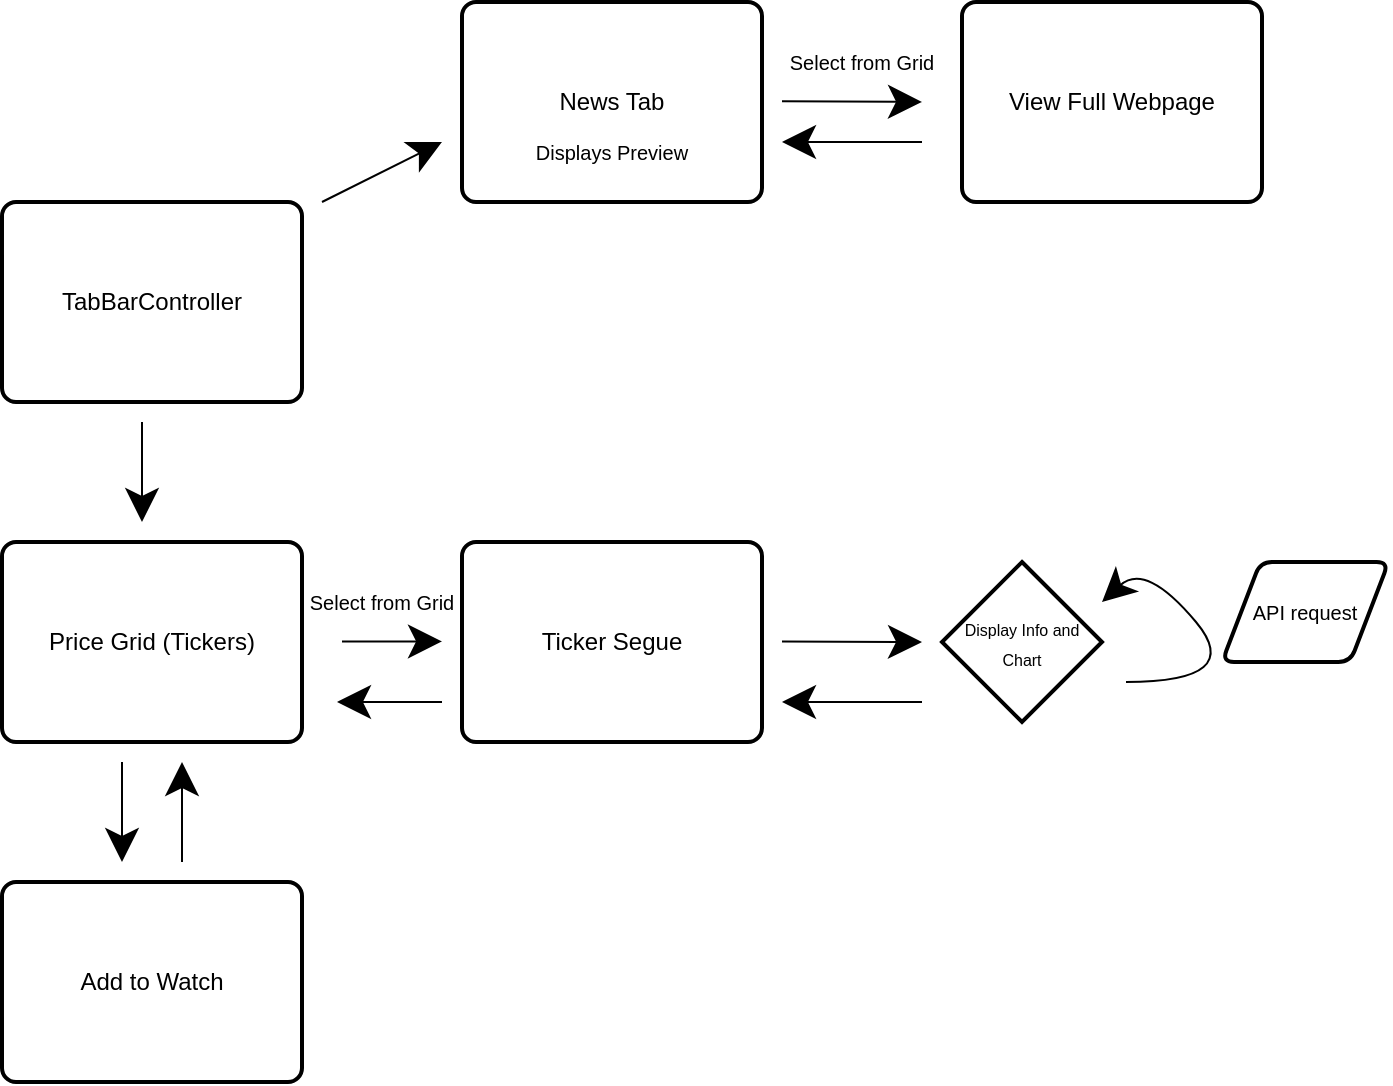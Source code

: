<mxfile version="15.3.8" type="github"><diagram id="kgpKYQtTHZ0yAKxKKP6v" name="Page-1"><mxGraphModel dx="782" dy="468" grid="1" gridSize="10" guides="1" tooltips="1" connect="1" arrows="1" fold="1" page="1" pageScale="1" pageWidth="850" pageHeight="1100" math="0" shadow="0"><root><mxCell id="0"/><mxCell id="1" parent="0"/><mxCell id="umlg6nyilTyVGEpnBzaW-1" value="Ticker Segue" style="rounded=1;whiteSpace=wrap;html=1;absoluteArcSize=1;arcSize=14;strokeWidth=2;hachureGap=4;pointerEvents=0;" parent="1" vertex="1"><mxGeometry x="310" y="320" width="150" height="100" as="geometry"/></mxCell><mxCell id="umlg6nyilTyVGEpnBzaW-2" value="News Tab" style="rounded=1;whiteSpace=wrap;html=1;absoluteArcSize=1;arcSize=14;strokeWidth=2;hachureGap=4;pointerEvents=0;" parent="1" vertex="1"><mxGeometry x="310" y="50" width="150" height="100" as="geometry"/></mxCell><mxCell id="umlg6nyilTyVGEpnBzaW-3" value="TabBarController" style="rounded=1;whiteSpace=wrap;html=1;absoluteArcSize=1;arcSize=14;strokeWidth=2;hachureGap=4;pointerEvents=0;" parent="1" vertex="1"><mxGeometry x="80" y="150" width="150" height="100" as="geometry"/></mxCell><mxCell id="umlg6nyilTyVGEpnBzaW-4" value="" style="endArrow=classic;html=1;startSize=14;endSize=14;sourcePerimeterSpacing=8;targetPerimeterSpacing=8;" parent="1" edge="1"><mxGeometry width="50" height="50" relative="1" as="geometry"><mxPoint x="240" y="150" as="sourcePoint"/><mxPoint x="300" y="120" as="targetPoint"/></mxGeometry></mxCell><mxCell id="umlg6nyilTyVGEpnBzaW-5" value="" style="endArrow=classic;html=1;startSize=14;endSize=14;sourcePerimeterSpacing=8;targetPerimeterSpacing=8;" parent="1" edge="1"><mxGeometry width="50" height="50" relative="1" as="geometry"><mxPoint x="150" y="260" as="sourcePoint"/><mxPoint x="150" y="310" as="targetPoint"/></mxGeometry></mxCell><mxCell id="umlg6nyilTyVGEpnBzaW-6" value="&lt;font&gt;&lt;font style=&quot;font-size: 8px&quot;&gt;Display Info and Chart&lt;/font&gt;&lt;br&gt;&lt;/font&gt;" style="strokeWidth=2;html=1;shape=mxgraph.flowchart.decision;whiteSpace=wrap;hachureGap=4;pointerEvents=0;" parent="1" vertex="1"><mxGeometry x="550" y="330" width="80" height="80" as="geometry"/></mxCell><mxCell id="umlg6nyilTyVGEpnBzaW-7" value="" style="endArrow=classic;html=1;startSize=14;endSize=14;sourcePerimeterSpacing=8;targetPerimeterSpacing=8;" parent="1" edge="1"><mxGeometry width="50" height="50" relative="1" as="geometry"><mxPoint x="470" y="369.71" as="sourcePoint"/><mxPoint x="540" y="370" as="targetPoint"/></mxGeometry></mxCell><mxCell id="umlg6nyilTyVGEpnBzaW-8" value="" style="curved=1;endArrow=classic;html=1;startSize=14;endSize=14;sourcePerimeterSpacing=8;targetPerimeterSpacing=8;" parent="1" edge="1"><mxGeometry width="50" height="50" relative="1" as="geometry"><mxPoint x="642" y="390" as="sourcePoint"/><mxPoint x="630" y="350" as="targetPoint"/><Array as="points"><mxPoint x="702" y="390"/><mxPoint x="652" y="330"/></Array></mxGeometry></mxCell><mxCell id="umlg6nyilTyVGEpnBzaW-9" value="&lt;font style=&quot;font-size: 10px&quot;&gt;API request&lt;/font&gt;" style="shape=parallelogram;html=1;strokeWidth=2;perimeter=parallelogramPerimeter;whiteSpace=wrap;rounded=1;arcSize=12;size=0.23;hachureGap=4;pointerEvents=0;" parent="1" vertex="1"><mxGeometry x="690" y="330" width="83.33" height="50" as="geometry"/></mxCell><mxCell id="umlg6nyilTyVGEpnBzaW-10" value="" style="endArrow=classic;html=1;startSize=14;endSize=14;sourcePerimeterSpacing=8;targetPerimeterSpacing=8;" parent="1" edge="1"><mxGeometry width="50" height="50" relative="1" as="geometry"><mxPoint x="540" y="400.0" as="sourcePoint"/><mxPoint x="470" y="400" as="targetPoint"/></mxGeometry></mxCell><mxCell id="umlg6nyilTyVGEpnBzaW-12" value="&lt;font style=&quot;font-size: 10px&quot;&gt;Displays Preview&lt;/font&gt;" style="text;html=1;strokeColor=none;fillColor=none;align=center;verticalAlign=middle;whiteSpace=wrap;rounded=0;hachureGap=4;pointerEvents=0;" parent="1" vertex="1"><mxGeometry x="315" y="90" width="140" height="70" as="geometry"/></mxCell><mxCell id="-QrMBVAoootN84Ct4IYk-1" value="Price Grid (Tickers)" style="rounded=1;whiteSpace=wrap;html=1;absoluteArcSize=1;arcSize=14;strokeWidth=2;hachureGap=4;pointerEvents=0;" parent="1" vertex="1"><mxGeometry x="80" y="320" width="150" height="100" as="geometry"/></mxCell><mxCell id="-QrMBVAoootN84Ct4IYk-2" value="" style="endArrow=classic;html=1;startSize=14;endSize=14;sourcePerimeterSpacing=8;targetPerimeterSpacing=8;" parent="1" edge="1"><mxGeometry width="50" height="50" relative="1" as="geometry"><mxPoint x="250" y="369.71" as="sourcePoint"/><mxPoint x="300" y="369.71" as="targetPoint"/></mxGeometry></mxCell><mxCell id="-QrMBVAoootN84Ct4IYk-3" value="&lt;font style=&quot;font-size: 10px&quot;&gt;Select from Grid&lt;/font&gt;" style="text;html=1;strokeColor=none;fillColor=none;align=center;verticalAlign=middle;whiteSpace=wrap;rounded=0;hachureGap=4;pointerEvents=0;" parent="1" vertex="1"><mxGeometry x="230" y="330" width="80" height="40" as="geometry"/></mxCell><mxCell id="Jmc1PHZmzK2pr70MJlyV-1" value="" style="endArrow=classic;html=1;startSize=14;endSize=14;sourcePerimeterSpacing=8;targetPerimeterSpacing=8;" parent="1" edge="1"><mxGeometry width="50" height="50" relative="1" as="geometry"><mxPoint x="470" y="99.66" as="sourcePoint"/><mxPoint x="540" y="99.95" as="targetPoint"/></mxGeometry></mxCell><mxCell id="Jmc1PHZmzK2pr70MJlyV-2" value="View Full Webpage" style="rounded=1;whiteSpace=wrap;html=1;absoluteArcSize=1;arcSize=14;strokeWidth=2;hachureGap=4;pointerEvents=0;" parent="1" vertex="1"><mxGeometry x="560" y="50" width="150" height="100" as="geometry"/></mxCell><mxCell id="Jmc1PHZmzK2pr70MJlyV-3" value="&lt;font style=&quot;font-size: 10px&quot;&gt;Select from Grid&lt;/font&gt;" style="text;html=1;strokeColor=none;fillColor=none;align=center;verticalAlign=middle;whiteSpace=wrap;rounded=0;hachureGap=4;pointerEvents=0;" parent="1" vertex="1"><mxGeometry x="470" y="60" width="80" height="40" as="geometry"/></mxCell><mxCell id="Jmc1PHZmzK2pr70MJlyV-6" value="" style="endArrow=classic;html=1;startSize=14;endSize=14;sourcePerimeterSpacing=8;targetPerimeterSpacing=8;" parent="1" edge="1"><mxGeometry width="50" height="50" relative="1" as="geometry"><mxPoint x="140" y="430" as="sourcePoint"/><mxPoint x="140" y="480" as="targetPoint"/></mxGeometry></mxCell><mxCell id="Jmc1PHZmzK2pr70MJlyV-7" value="" style="endArrow=classic;html=1;startSize=14;endSize=14;sourcePerimeterSpacing=8;targetPerimeterSpacing=8;" parent="1" edge="1"><mxGeometry width="50" height="50" relative="1" as="geometry"><mxPoint x="170" y="480" as="sourcePoint"/><mxPoint x="170" y="430" as="targetPoint"/></mxGeometry></mxCell><mxCell id="Jmc1PHZmzK2pr70MJlyV-8" value="Add to Watch" style="rounded=1;whiteSpace=wrap;html=1;absoluteArcSize=1;arcSize=14;strokeWidth=2;hachureGap=4;pointerEvents=0;" parent="1" vertex="1"><mxGeometry x="80" y="490" width="150" height="100" as="geometry"/></mxCell><mxCell id="kM2D7Wm63zAfd8pCZN7h-1" value="" style="endArrow=classic;html=1;startSize=14;endSize=14;sourcePerimeterSpacing=8;targetPerimeterSpacing=8;" parent="1" edge="1"><mxGeometry width="50" height="50" relative="1" as="geometry"><mxPoint x="540" y="120" as="sourcePoint"/><mxPoint x="470" y="120" as="targetPoint"/></mxGeometry></mxCell><mxCell id="kM2D7Wm63zAfd8pCZN7h-2" value="" style="endArrow=classic;html=1;startSize=14;endSize=14;sourcePerimeterSpacing=8;targetPerimeterSpacing=8;" parent="1" edge="1"><mxGeometry width="50" height="50" relative="1" as="geometry"><mxPoint x="300" y="400" as="sourcePoint"/><mxPoint x="247.5" y="400" as="targetPoint"/></mxGeometry></mxCell></root></mxGraphModel></diagram></mxfile>